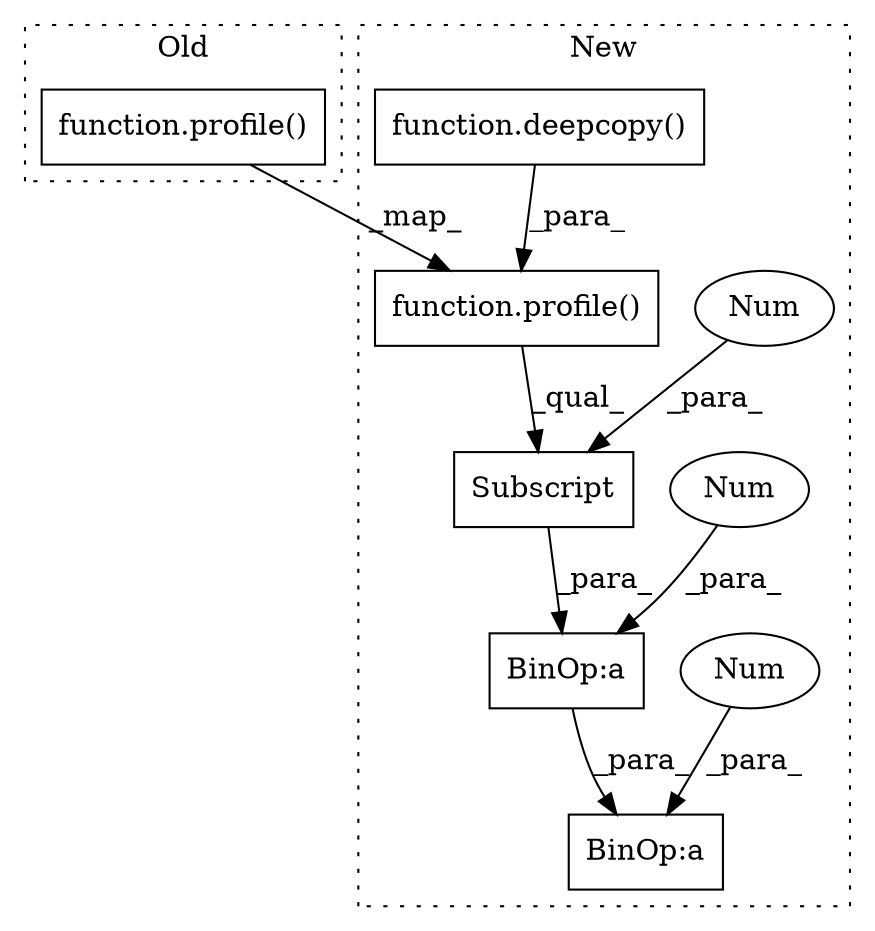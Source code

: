 digraph G {
subgraph cluster0 {
1 [label="function.profile()" a="75" s="4406,4419" l="8,55" shape="box"];
label = "Old";
style="dotted";
}
subgraph cluster1 {
2 [label="function.profile()" a="75" s="4562,4585" l="8,53" shape="box"];
3 [label="BinOp:a" a="82" s="4569" l="81" shape="box"];
4 [label="BinOp:a" a="82" s="4641" l="3" shape="box"];
5 [label="Subscript" a="63" s="4562,0" l="79,0" shape="box"];
6 [label="Num" a="76" s="4644" l="3" shape="ellipse"];
7 [label="Num" a="76" s="4639" l="1" shape="ellipse"];
8 [label="Num" a="76" s="4650" l="1" shape="ellipse"];
9 [label="function.deepcopy()" a="75" s="4570,4584" l="9,1" shape="box"];
label = "New";
style="dotted";
}
1 -> 2 [label="_map_"];
2 -> 5 [label="_qual_"];
4 -> 3 [label="_para_"];
5 -> 4 [label="_para_"];
6 -> 4 [label="_para_"];
7 -> 5 [label="_para_"];
8 -> 3 [label="_para_"];
9 -> 2 [label="_para_"];
}